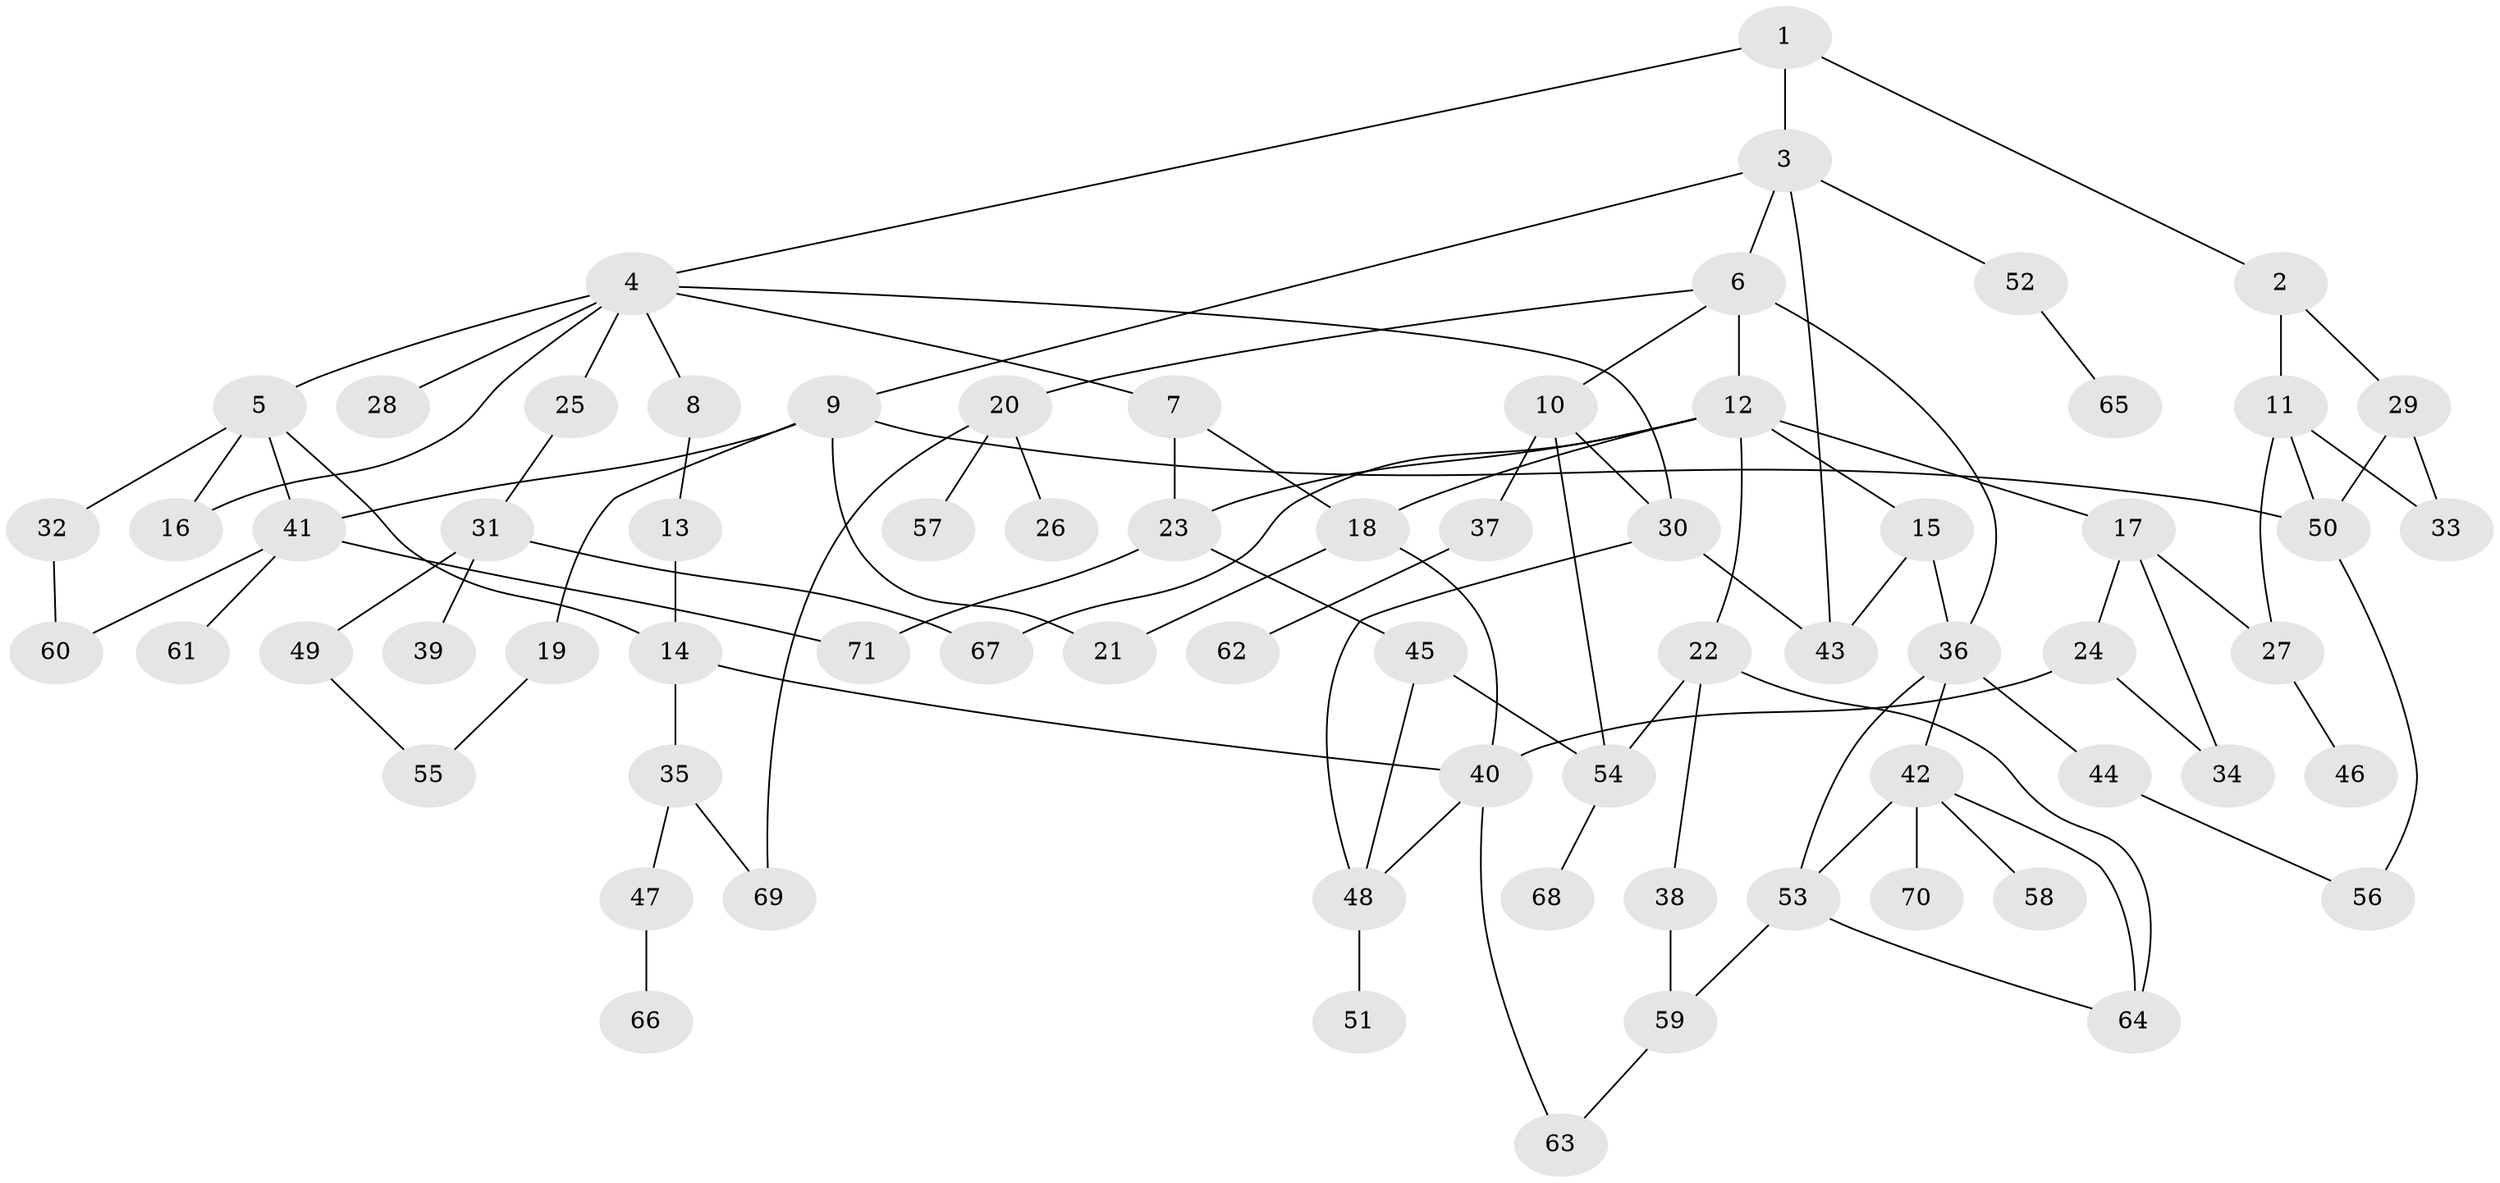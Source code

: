 // Generated by graph-tools (version 1.1) at 2025/10/02/27/25 16:10:53]
// undirected, 71 vertices, 102 edges
graph export_dot {
graph [start="1"]
  node [color=gray90,style=filled];
  1;
  2;
  3;
  4;
  5;
  6;
  7;
  8;
  9;
  10;
  11;
  12;
  13;
  14;
  15;
  16;
  17;
  18;
  19;
  20;
  21;
  22;
  23;
  24;
  25;
  26;
  27;
  28;
  29;
  30;
  31;
  32;
  33;
  34;
  35;
  36;
  37;
  38;
  39;
  40;
  41;
  42;
  43;
  44;
  45;
  46;
  47;
  48;
  49;
  50;
  51;
  52;
  53;
  54;
  55;
  56;
  57;
  58;
  59;
  60;
  61;
  62;
  63;
  64;
  65;
  66;
  67;
  68;
  69;
  70;
  71;
  1 -- 2;
  1 -- 3;
  1 -- 4;
  2 -- 11;
  2 -- 29;
  3 -- 6;
  3 -- 9;
  3 -- 43;
  3 -- 52;
  4 -- 5;
  4 -- 7;
  4 -- 8;
  4 -- 25;
  4 -- 28;
  4 -- 30;
  4 -- 16;
  5 -- 14;
  5 -- 16;
  5 -- 32;
  5 -- 41;
  6 -- 10;
  6 -- 12;
  6 -- 20;
  6 -- 36;
  7 -- 18;
  7 -- 23;
  8 -- 13;
  9 -- 19;
  9 -- 21;
  9 -- 50;
  9 -- 41;
  10 -- 30;
  10 -- 37;
  10 -- 54;
  11 -- 50;
  11 -- 27;
  11 -- 33;
  12 -- 15;
  12 -- 17;
  12 -- 22;
  12 -- 23;
  12 -- 18;
  12 -- 67;
  13 -- 14;
  14 -- 35;
  14 -- 40;
  15 -- 43;
  15 -- 36;
  17 -- 24;
  17 -- 27;
  17 -- 34;
  18 -- 40;
  18 -- 21;
  19 -- 55;
  20 -- 26;
  20 -- 57;
  20 -- 69;
  22 -- 38;
  22 -- 54;
  22 -- 64;
  23 -- 45;
  23 -- 71;
  24 -- 34;
  24 -- 40;
  25 -- 31;
  27 -- 46;
  29 -- 33;
  29 -- 50;
  30 -- 48;
  30 -- 43;
  31 -- 39;
  31 -- 49;
  31 -- 67;
  32 -- 60;
  35 -- 47;
  35 -- 69;
  36 -- 42;
  36 -- 44;
  36 -- 53;
  37 -- 62;
  38 -- 59;
  40 -- 63;
  40 -- 48;
  41 -- 60;
  41 -- 61;
  41 -- 71;
  42 -- 58;
  42 -- 70;
  42 -- 53;
  42 -- 64;
  44 -- 56;
  45 -- 54;
  45 -- 48;
  47 -- 66;
  48 -- 51;
  49 -- 55;
  50 -- 56;
  52 -- 65;
  53 -- 59;
  53 -- 64;
  54 -- 68;
  59 -- 63;
}
